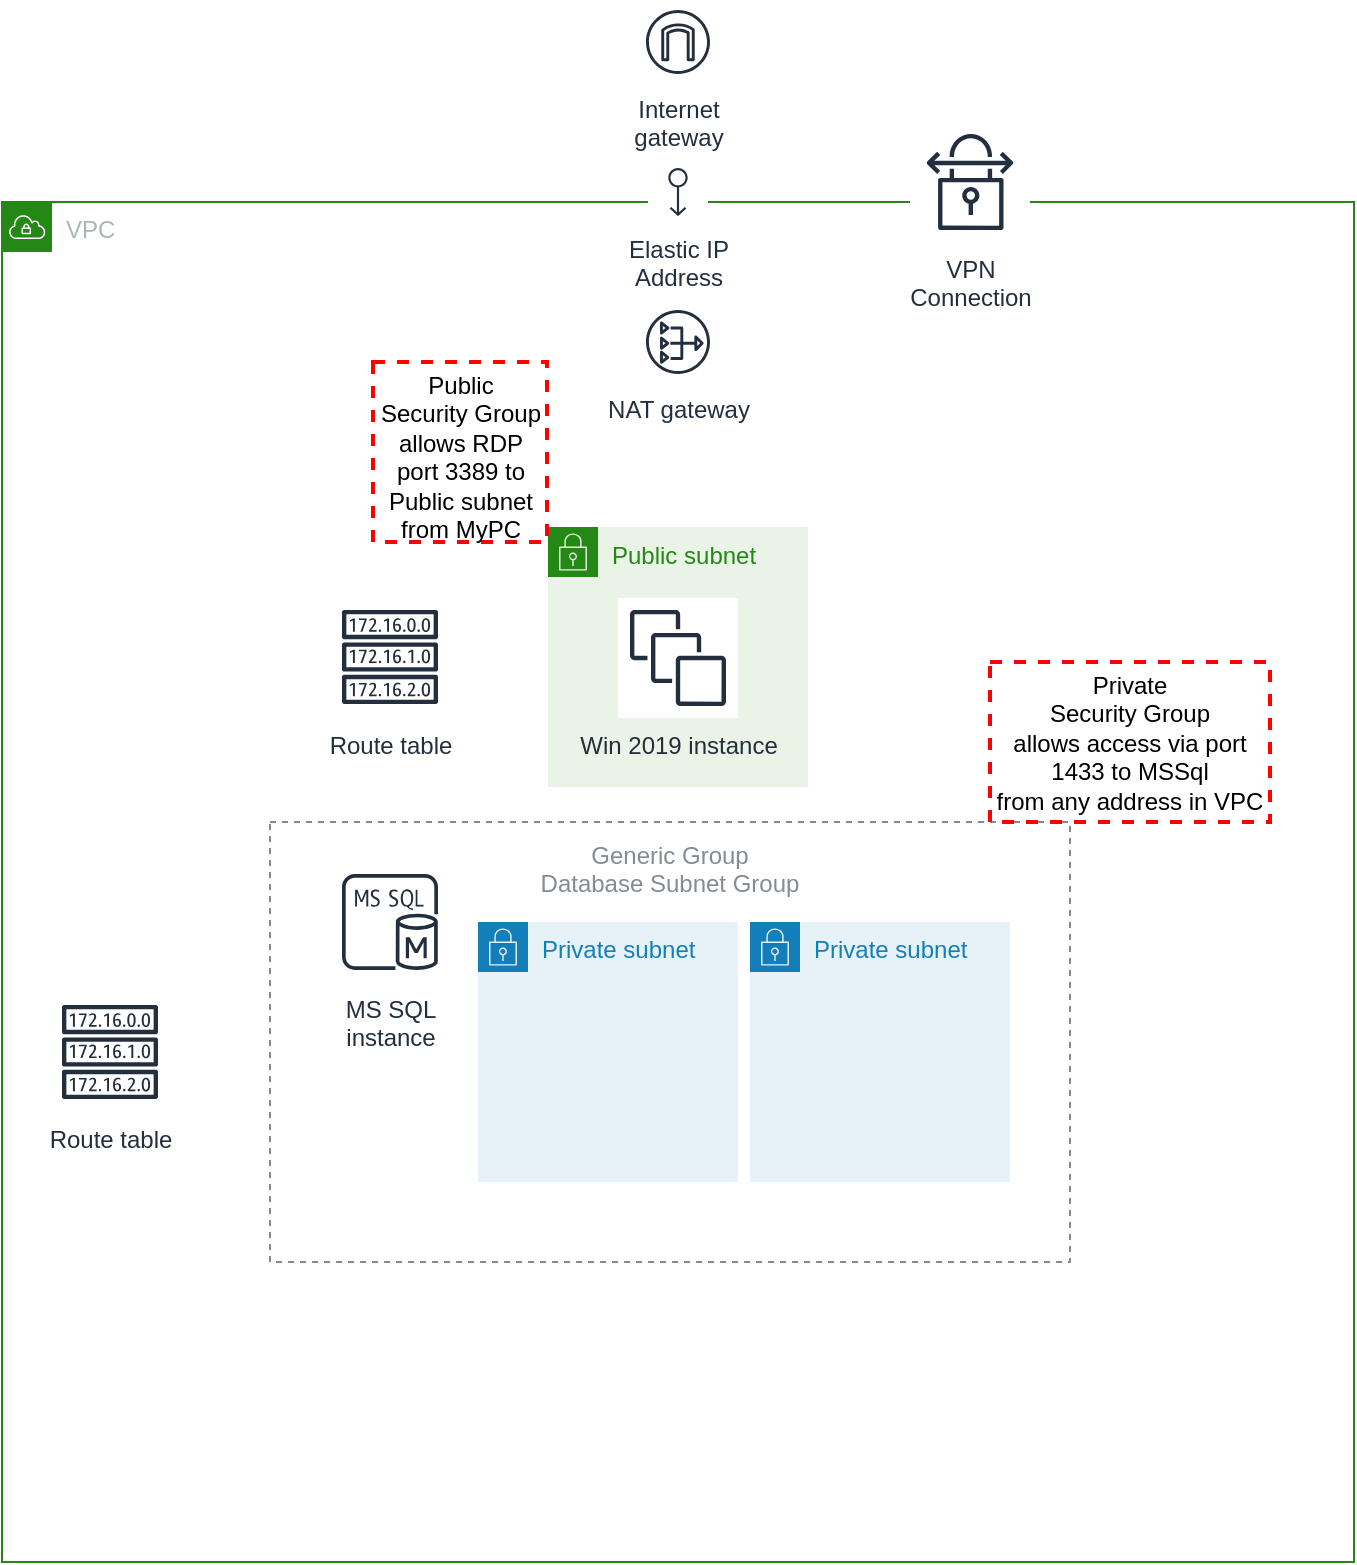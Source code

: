 <mxfile version="14.9.7" type="device"><diagram id="0LBzEf9dACROXNOo8POZ" name="Page-1"><mxGraphModel dx="460" dy="787" grid="1" gridSize="10" guides="1" tooltips="1" connect="1" arrows="1" fold="1" page="1" pageScale="1" pageWidth="827" pageHeight="1169" math="0" shadow="0"><root><mxCell id="0"/><mxCell id="1" parent="0"/><mxCell id="Fa0MYNkKd2k_ornZAv-9-9" value="Public subnet" style="points=[[0,0],[0.25,0],[0.5,0],[0.75,0],[1,0],[1,0.25],[1,0.5],[1,0.75],[1,1],[0.75,1],[0.5,1],[0.25,1],[0,1],[0,0.75],[0,0.5],[0,0.25]];outlineConnect=0;gradientColor=none;html=1;whiteSpace=wrap;fontSize=12;fontStyle=0;shape=mxgraph.aws4.group;grIcon=mxgraph.aws4.group_security_group;grStroke=0;strokeColor=#248814;fillColor=#E9F3E6;verticalAlign=top;align=left;spacingLeft=30;fontColor=#248814;dashed=0;" vertex="1" parent="1"><mxGeometry x="319" y="282.5" width="130" height="130" as="geometry"/></mxCell><mxCell id="Fa0MYNkKd2k_ornZAv-9-10" value="VPC" style="points=[[0,0],[0.25,0],[0.5,0],[0.75,0],[1,0],[1,0.25],[1,0.5],[1,0.75],[1,1],[0.75,1],[0.5,1],[0.25,1],[0,1],[0,0.75],[0,0.5],[0,0.25]];outlineConnect=0;gradientColor=none;html=1;whiteSpace=wrap;fontSize=12;fontStyle=0;shape=mxgraph.aws4.group;grIcon=mxgraph.aws4.group_vpc;strokeColor=#248814;fillColor=none;verticalAlign=top;align=left;spacingLeft=30;fontColor=#AAB7B8;dashed=0;" vertex="1" parent="1"><mxGeometry x="46" y="120" width="676" height="680" as="geometry"/></mxCell><mxCell id="Fa0MYNkKd2k_ornZAv-9-27" value="Generic Group&lt;br&gt;Database Subnet Group" style="outlineConnect=0;gradientColor=none;html=1;whiteSpace=wrap;fontSize=12;fontStyle=0;strokeColor=#858B94;fillColor=none;verticalAlign=top;align=center;fontColor=#858B94;dashed=1;spacingTop=3;" vertex="1" parent="1"><mxGeometry x="180" y="430" width="400" height="220" as="geometry"/></mxCell><mxCell id="Fa0MYNkKd2k_ornZAv-9-26" value="Public&lt;br&gt;Security Group&lt;br&gt;allows RDP port 3389 to Public subnet&lt;br&gt;from MyPC" style="fontStyle=0;verticalAlign=top;align=center;spacingTop=-2;fillColor=none;rounded=0;whiteSpace=wrap;html=1;strokeColor=#FF0000;strokeWidth=2;dashed=1;container=1;collapsible=0;expand=0;recursiveResize=0;" vertex="1" parent="1"><mxGeometry x="231.5" y="200" width="87" height="90" as="geometry"/></mxCell><mxCell id="Fa0MYNkKd2k_ornZAv-9-8" value="Private subnet" style="points=[[0,0],[0.25,0],[0.5,0],[0.75,0],[1,0],[1,0.25],[1,0.5],[1,0.75],[1,1],[0.75,1],[0.5,1],[0.25,1],[0,1],[0,0.75],[0,0.5],[0,0.25]];outlineConnect=0;gradientColor=none;html=1;whiteSpace=wrap;fontSize=12;fontStyle=0;shape=mxgraph.aws4.group;grIcon=mxgraph.aws4.group_security_group;grStroke=0;strokeColor=#147EBA;fillColor=#E6F2F8;verticalAlign=top;align=left;spacingLeft=30;fontColor=#147EBA;dashed=0;" vertex="1" parent="1"><mxGeometry x="420" y="480" width="130" height="130" as="geometry"/></mxCell><mxCell id="Fa0MYNkKd2k_ornZAv-9-15" value="Private subnet" style="points=[[0,0],[0.25,0],[0.5,0],[0.75,0],[1,0],[1,0.25],[1,0.5],[1,0.75],[1,1],[0.75,1],[0.5,1],[0.25,1],[0,1],[0,0.75],[0,0.5],[0,0.25]];outlineConnect=0;gradientColor=none;html=1;whiteSpace=wrap;fontSize=12;fontStyle=0;shape=mxgraph.aws4.group;grIcon=mxgraph.aws4.group_security_group;grStroke=0;strokeColor=#147EBA;fillColor=#E6F2F8;verticalAlign=top;align=left;spacingLeft=30;fontColor=#147EBA;dashed=0;" vertex="1" parent="1"><mxGeometry x="284" y="480" width="130" height="130" as="geometry"/></mxCell><mxCell id="Fa0MYNkKd2k_ornZAv-9-19" value="NAT gateway" style="outlineConnect=0;fontColor=#232F3E;gradientColor=none;strokeColor=#232F3E;fillColor=#ffffff;dashed=0;verticalLabelPosition=bottom;verticalAlign=top;align=center;html=1;fontSize=12;fontStyle=0;aspect=fixed;shape=mxgraph.aws4.resourceIcon;resIcon=mxgraph.aws4.nat_gateway;" vertex="1" parent="1"><mxGeometry x="364" y="170" width="40" height="40" as="geometry"/></mxCell><mxCell id="Fa0MYNkKd2k_ornZAv-9-20" value="Route table" style="outlineConnect=0;fontColor=#232F3E;gradientColor=none;strokeColor=#232F3E;fillColor=#ffffff;dashed=0;verticalLabelPosition=bottom;verticalAlign=top;align=center;html=1;fontSize=12;fontStyle=0;aspect=fixed;shape=mxgraph.aws4.resourceIcon;resIcon=mxgraph.aws4.route_table;" vertex="1" parent="1"><mxGeometry x="210" y="317.5" width="60" height="60" as="geometry"/></mxCell><mxCell id="Fa0MYNkKd2k_ornZAv-9-21" value="Internet&#10;gateway" style="outlineConnect=0;fontColor=#232F3E;gradientColor=none;strokeColor=#232F3E;fillColor=#ffffff;dashed=0;verticalLabelPosition=bottom;verticalAlign=top;align=center;html=1;fontSize=12;fontStyle=0;aspect=fixed;shape=mxgraph.aws4.resourceIcon;resIcon=mxgraph.aws4.internet_gateway;" vertex="1" parent="1"><mxGeometry x="364" y="20" width="40" height="40" as="geometry"/></mxCell><mxCell id="Fa0MYNkKd2k_ornZAv-9-22" value="Elastic IP&#10;Address" style="outlineConnect=0;fontColor=#232F3E;gradientColor=none;strokeColor=#232F3E;fillColor=#ffffff;dashed=0;verticalLabelPosition=bottom;verticalAlign=top;align=center;html=1;fontSize=12;fontStyle=0;aspect=fixed;shape=mxgraph.aws4.resourceIcon;resIcon=mxgraph.aws4.elastic_ip_address;direction=south;" vertex="1" parent="1"><mxGeometry x="369" y="100" width="30" height="30" as="geometry"/></mxCell><mxCell id="Fa0MYNkKd2k_ornZAv-9-23" value="VPN&#10;Connection" style="outlineConnect=0;fontColor=#232F3E;gradientColor=none;strokeColor=#232F3E;fillColor=#ffffff;dashed=0;verticalLabelPosition=bottom;verticalAlign=top;align=center;html=1;fontSize=12;fontStyle=0;aspect=fixed;shape=mxgraph.aws4.resourceIcon;resIcon=mxgraph.aws4.vpn_connection;" vertex="1" parent="1"><mxGeometry x="500" y="80" width="60" height="60" as="geometry"/></mxCell><mxCell id="Fa0MYNkKd2k_ornZAv-9-24" value="Route table" style="outlineConnect=0;fontColor=#232F3E;gradientColor=none;strokeColor=#232F3E;fillColor=#ffffff;dashed=0;verticalLabelPosition=bottom;verticalAlign=top;align=center;html=1;fontSize=12;fontStyle=0;aspect=fixed;shape=mxgraph.aws4.resourceIcon;resIcon=mxgraph.aws4.route_table;" vertex="1" parent="1"><mxGeometry x="70" y="515" width="60" height="60" as="geometry"/></mxCell><mxCell id="Fa0MYNkKd2k_ornZAv-9-25" value="Private&lt;br&gt;Security Group&lt;br&gt;allows access via port 1433 to MSSql&lt;br&gt;from any address in VPC" style="fontStyle=0;verticalAlign=top;align=center;spacingTop=-2;fillColor=none;rounded=0;whiteSpace=wrap;html=1;strokeColor=#FF0000;strokeWidth=2;dashed=1;container=1;collapsible=0;expand=0;recursiveResize=0;" vertex="1" parent="1"><mxGeometry x="540" y="350" width="140" height="80" as="geometry"/></mxCell><mxCell id="Fa0MYNkKd2k_ornZAv-9-28" value="MS SQL&#10;instance" style="outlineConnect=0;fontColor=#232F3E;gradientColor=none;strokeColor=#232F3E;fillColor=#ffffff;dashed=0;verticalLabelPosition=bottom;verticalAlign=top;align=center;html=1;fontSize=12;fontStyle=0;aspect=fixed;shape=mxgraph.aws4.resourceIcon;resIcon=mxgraph.aws4.ms_sql_instance;" vertex="1" parent="1"><mxGeometry x="210" y="450" width="60" height="60" as="geometry"/></mxCell><mxCell id="Fa0MYNkKd2k_ornZAv-9-42" value="Win 2019 instance" style="outlineConnect=0;fontColor=#232F3E;gradientColor=none;strokeColor=#232F3E;fillColor=#ffffff;dashed=0;verticalLabelPosition=bottom;verticalAlign=top;align=center;html=1;fontSize=12;fontStyle=0;aspect=fixed;shape=mxgraph.aws4.resourceIcon;resIcon=mxgraph.aws4.instances;" vertex="1" parent="1"><mxGeometry x="354" y="318" width="60" height="60" as="geometry"/></mxCell></root></mxGraphModel></diagram></mxfile>